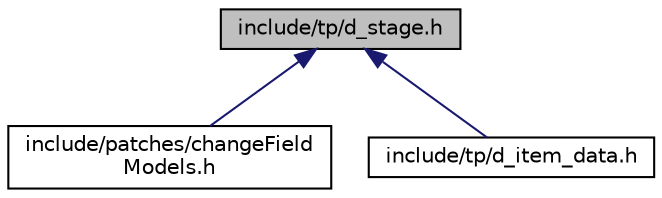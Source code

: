 digraph "include/tp/d_stage.h"
{
 // LATEX_PDF_SIZE
  edge [fontname="Helvetica",fontsize="10",labelfontname="Helvetica",labelfontsize="10"];
  node [fontname="Helvetica",fontsize="10",shape=record];
  Node1 [label="include/tp/d_stage.h",height=0.2,width=0.4,color="black", fillcolor="grey75", style="filled", fontcolor="black",tooltip="Stage related functions and fields."];
  Node1 -> Node2 [dir="back",color="midnightblue",fontsize="10",style="solid",fontname="Helvetica"];
  Node2 [label="include/patches/changeField\lModels.h",height=0.2,width=0.4,color="black", fillcolor="white", style="filled",URL="$d3/de9/changeFieldModels_8h.html",tooltip=" "];
  Node1 -> Node3 [dir="back",color="midnightblue",fontsize="10",style="solid",fontname="Helvetica"];
  Node3 [label="include/tp/d_item_data.h",height=0.2,width=0.4,color="black", fillcolor="white", style="filled",URL="$d2/db5/d__item__data_8h.html",tooltip="Holds structs that contain values for item data."];
}
